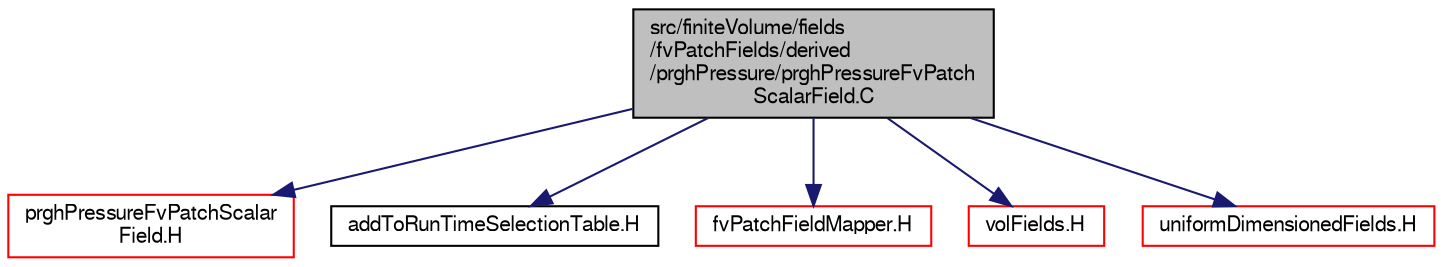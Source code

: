 digraph "src/finiteVolume/fields/fvPatchFields/derived/prghPressure/prghPressureFvPatchScalarField.C"
{
  bgcolor="transparent";
  edge [fontname="FreeSans",fontsize="10",labelfontname="FreeSans",labelfontsize="10"];
  node [fontname="FreeSans",fontsize="10",shape=record];
  Node0 [label="src/finiteVolume/fields\l/fvPatchFields/derived\l/prghPressure/prghPressureFvPatch\lScalarField.C",height=0.2,width=0.4,color="black", fillcolor="grey75", style="filled", fontcolor="black"];
  Node0 -> Node1 [color="midnightblue",fontsize="10",style="solid",fontname="FreeSans"];
  Node1 [label="prghPressureFvPatchScalar\lField.H",height=0.2,width=0.4,color="red",URL="$a02210.html"];
  Node0 -> Node190 [color="midnightblue",fontsize="10",style="solid",fontname="FreeSans"];
  Node190 [label="addToRunTimeSelectionTable.H",height=0.2,width=0.4,color="black",URL="$a09263.html",tooltip="Macros for easy insertion into run-time selection tables. "];
  Node0 -> Node191 [color="midnightblue",fontsize="10",style="solid",fontname="FreeSans"];
  Node191 [label="fvPatchFieldMapper.H",height=0.2,width=0.4,color="red",URL="$a02468.html"];
  Node0 -> Node192 [color="midnightblue",fontsize="10",style="solid",fontname="FreeSans"];
  Node192 [label="volFields.H",height=0.2,width=0.4,color="red",URL="$a02750.html"];
  Node0 -> Node305 [color="midnightblue",fontsize="10",style="solid",fontname="FreeSans"];
  Node305 [label="uniformDimensionedFields.H",height=0.2,width=0.4,color="red",URL="$a10187.html"];
}

